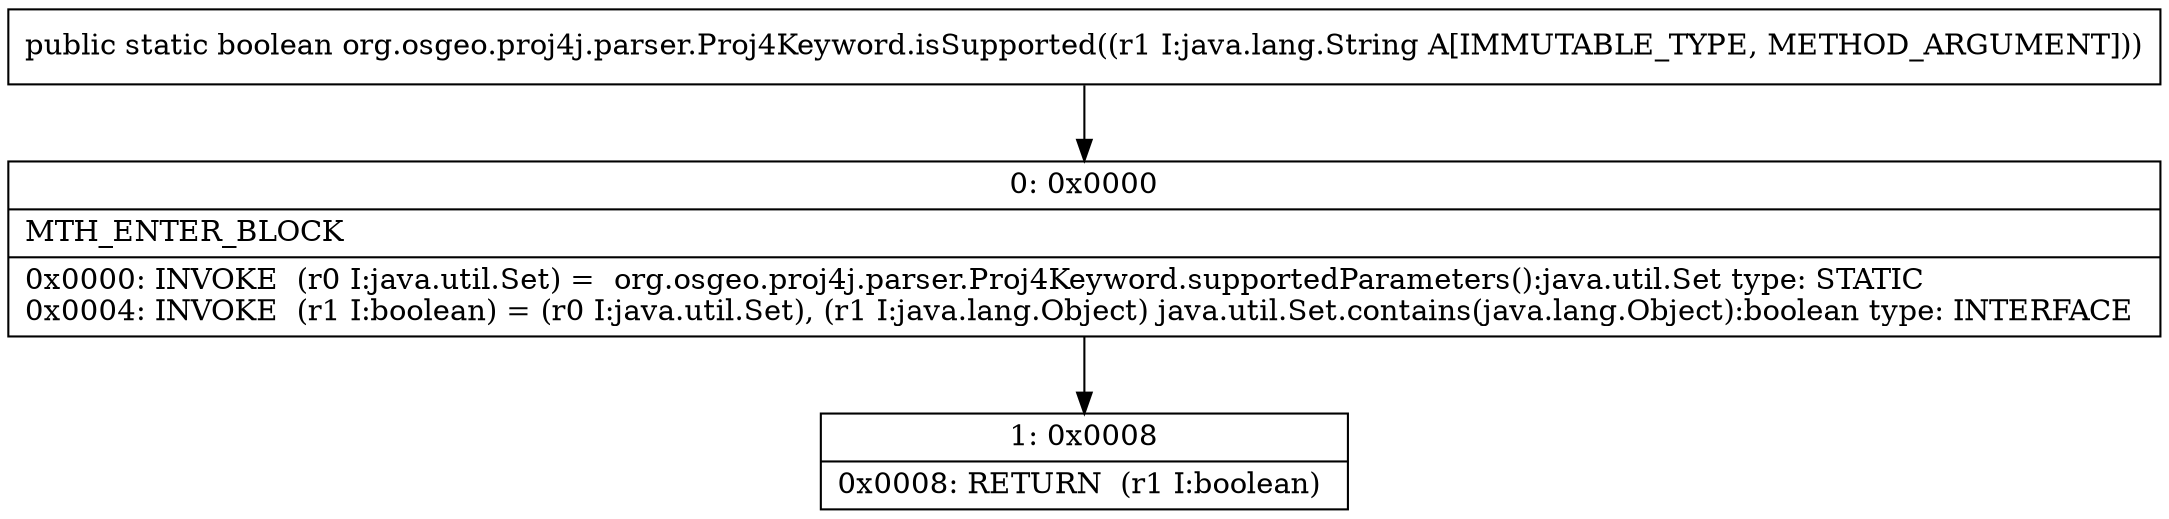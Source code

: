 digraph "CFG fororg.osgeo.proj4j.parser.Proj4Keyword.isSupported(Ljava\/lang\/String;)Z" {
Node_0 [shape=record,label="{0\:\ 0x0000|MTH_ENTER_BLOCK\l|0x0000: INVOKE  (r0 I:java.util.Set) =  org.osgeo.proj4j.parser.Proj4Keyword.supportedParameters():java.util.Set type: STATIC \l0x0004: INVOKE  (r1 I:boolean) = (r0 I:java.util.Set), (r1 I:java.lang.Object) java.util.Set.contains(java.lang.Object):boolean type: INTERFACE \l}"];
Node_1 [shape=record,label="{1\:\ 0x0008|0x0008: RETURN  (r1 I:boolean) \l}"];
MethodNode[shape=record,label="{public static boolean org.osgeo.proj4j.parser.Proj4Keyword.isSupported((r1 I:java.lang.String A[IMMUTABLE_TYPE, METHOD_ARGUMENT])) }"];
MethodNode -> Node_0;
Node_0 -> Node_1;
}

